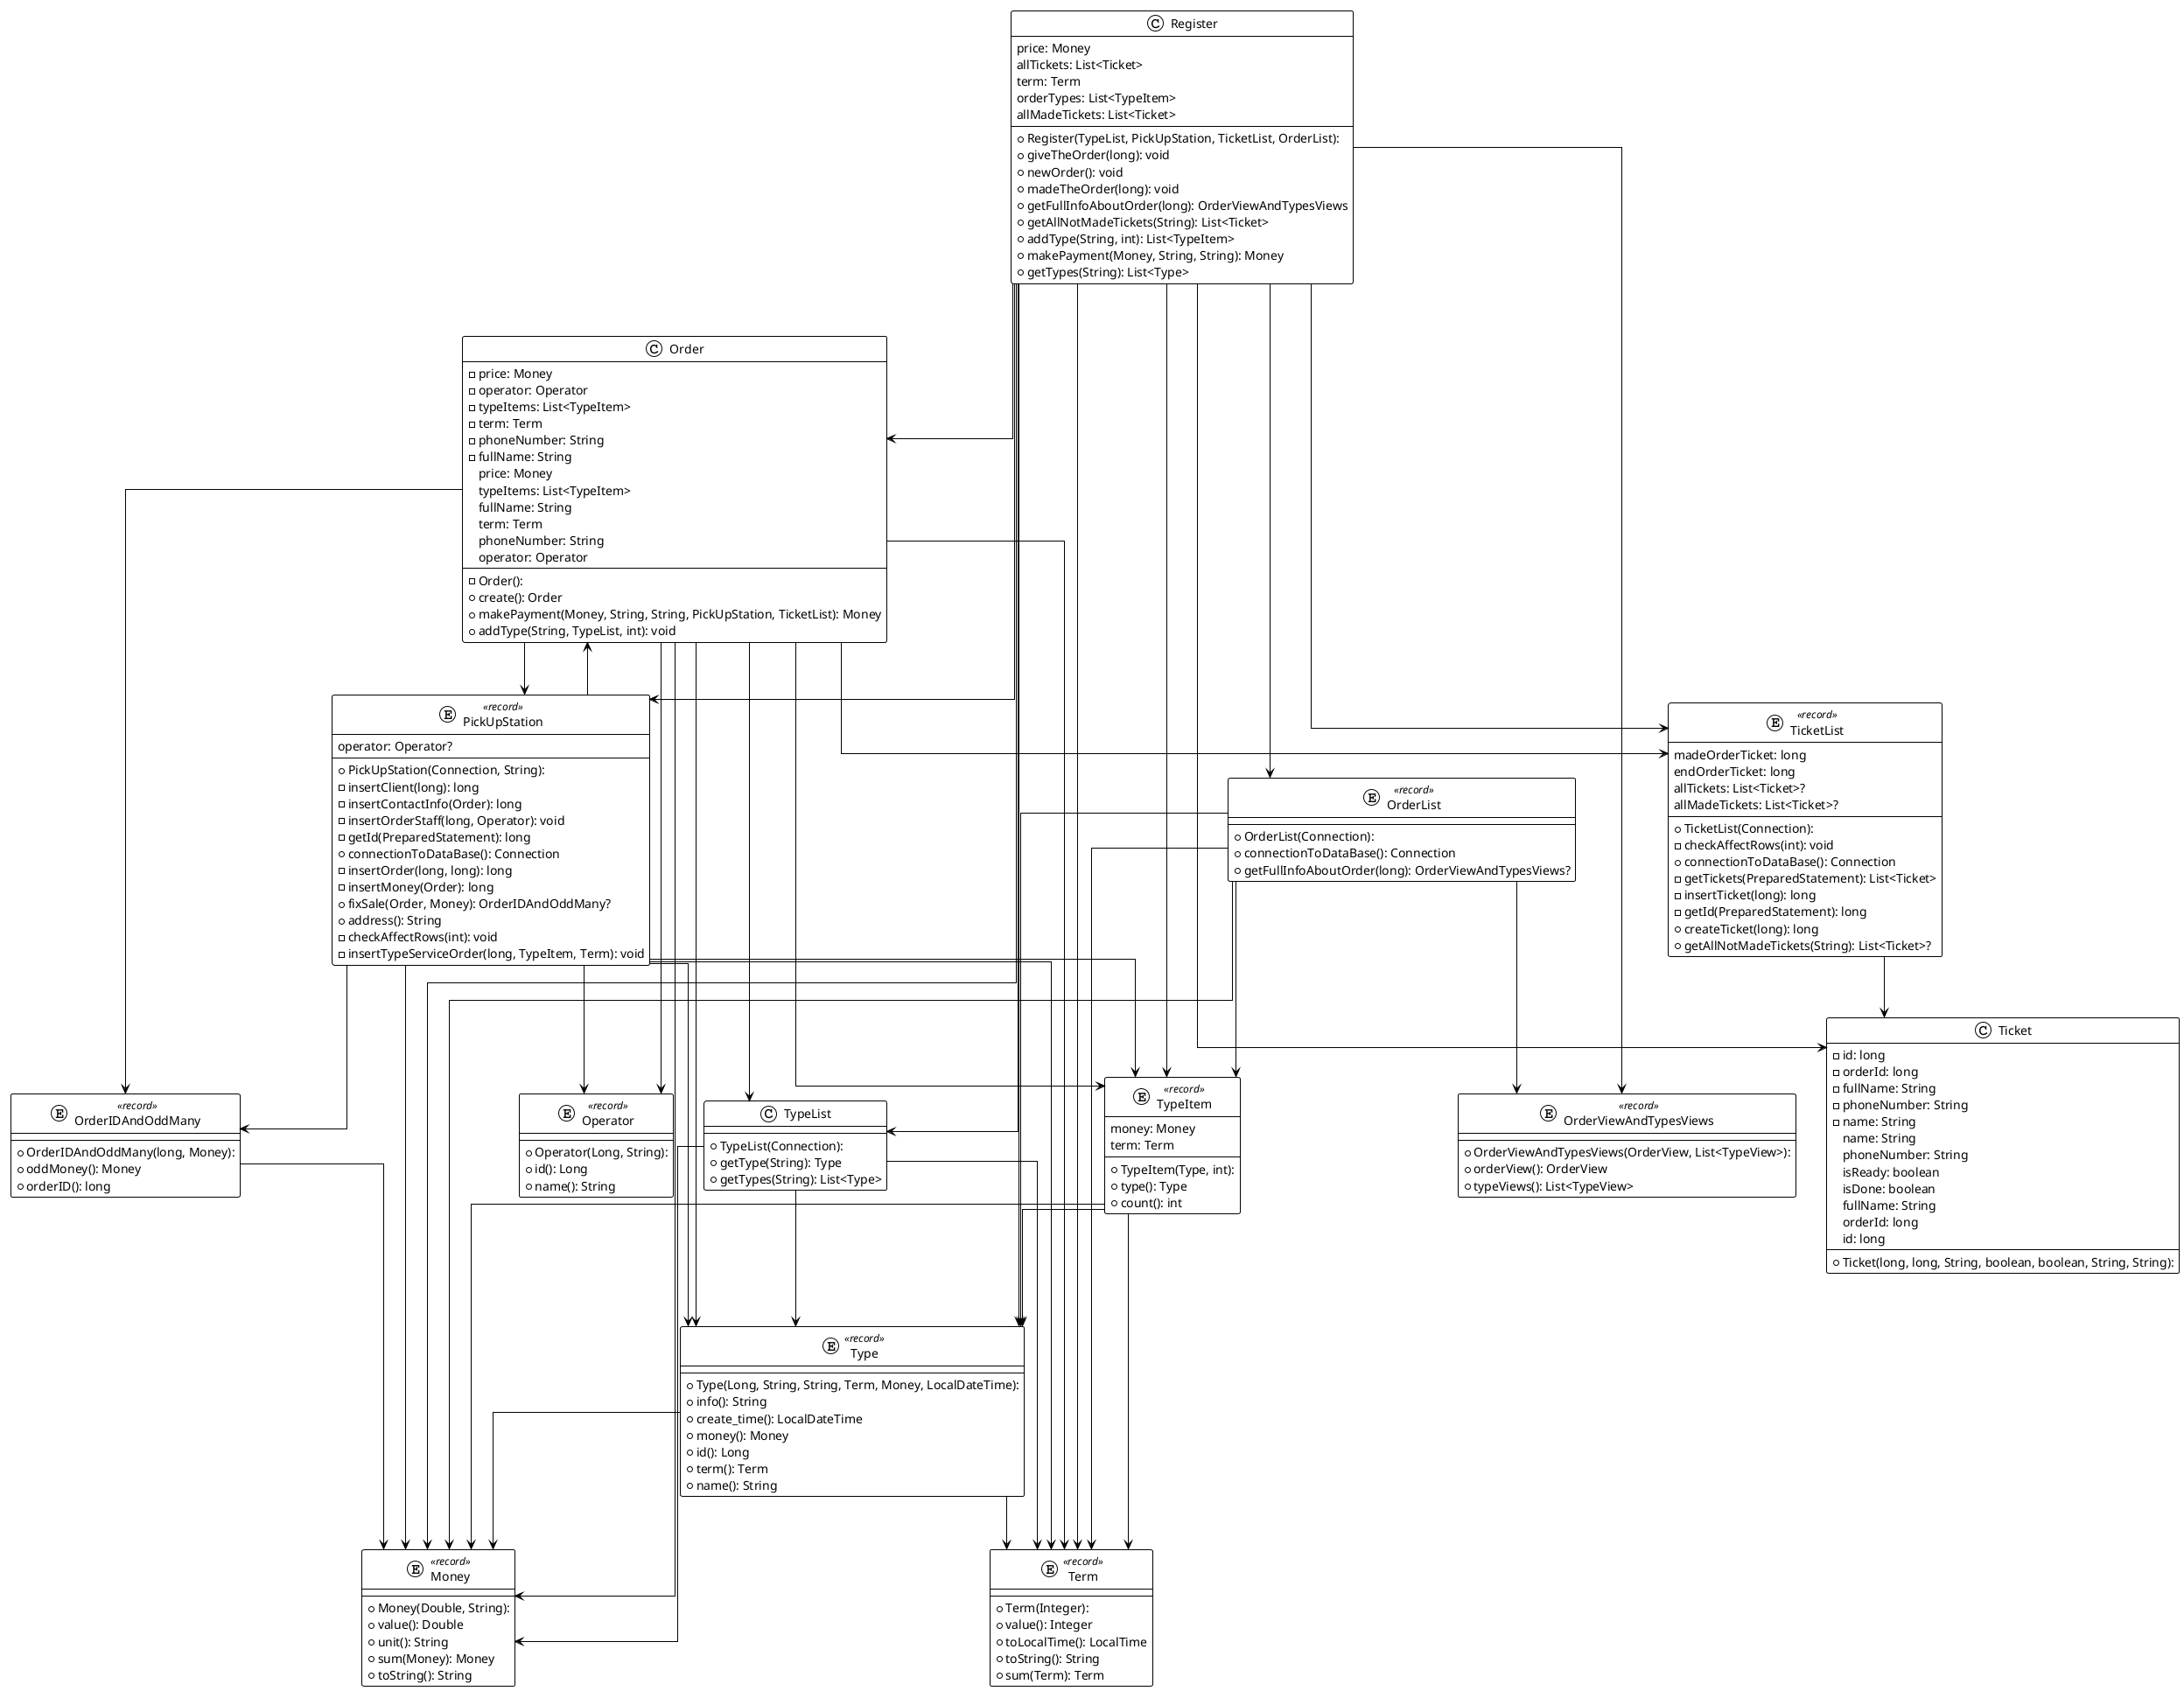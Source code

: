 @startuml

!theme plain
top to bottom direction
skinparam linetype ortho

entity Money << record >> {
  + Money(Double, String): 
  + value(): Double
  + unit(): String
  + sum(Money): Money
  + toString(): String
}
entity Operator << record >> {
  + Operator(Long, String): 
  + id(): Long
  + name(): String
}
class Order {
  - Order(): 
  - price: Money
  - operator: Operator
  - typeItems: List<TypeItem>
  - term: Term
  - phoneNumber: String
  - fullName: String
  + create(): Order
  + makePayment(Money, String, String, PickUpStation, TicketList): Money
  + addType(String, TypeList, int): void
   price: Money
   typeItems: List<TypeItem>
   fullName: String
   term: Term
   phoneNumber: String
   operator: Operator
}
entity OrderIDAndOddMany << record >> {
  + OrderIDAndOddMany(long, Money): 
  + oddMoney(): Money
  + orderID(): long
}
entity OrderList << record >> {
  + OrderList(Connection): 
  + connectionToDataBase(): Connection
  + getFullInfoAboutOrder(long): OrderViewAndTypesViews?
}
entity OrderViewAndTypesViews << record >> {
  + OrderViewAndTypesViews(OrderView, List<TypeView>): 
  + orderView(): OrderView
  + typeViews(): List<TypeView>
}
entity PickUpStation << record >> {
  + PickUpStation(Connection, String): 
  - insertClient(long): long
  - insertContactInfo(Order): long
  - insertOrderStaff(long, Operator): void
  - getId(PreparedStatement): long
  + connectionToDataBase(): Connection
  - insertOrder(long, long): long
  - insertMoney(Order): long
  + fixSale(Order, Money): OrderIDAndOddMany?
  + address(): String
  - checkAffectRows(int): void
  - insertTypeServiceOrder(long, TypeItem, Term): void
   operator: Operator?
}
class Register {
  + Register(TypeList, PickUpStation, TicketList, OrderList): 
  + giveTheOrder(long): void
  + newOrder(): void
  + madeTheOrder(long): void
  + getFullInfoAboutOrder(long): OrderViewAndTypesViews
  + getAllNotMadeTickets(String): List<Ticket>
  + addType(String, int): List<TypeItem>
  + makePayment(Money, String, String): Money
  + getTypes(String): List<Type>
   price: Money
   allTickets: List<Ticket>
   term: Term
   orderTypes: List<TypeItem>
   allMadeTickets: List<Ticket>
}
entity Term << record >> {
  + Term(Integer): 
  + value(): Integer
  + toLocalTime(): LocalTime
  + toString(): String
  + sum(Term): Term
}
class Ticket {
  + Ticket(long, long, String, boolean, boolean, String, String): 
  - id: long
  - orderId: long
  - fullName: String
  - phoneNumber: String
  - name: String
   name: String
   phoneNumber: String
   isReady: boolean
   isDone: boolean
   fullName: String
   orderId: long
   id: long
}
entity TicketList << record >> {
  + TicketList(Connection): 
  - checkAffectRows(int): void
  + connectionToDataBase(): Connection
  - getTickets(PreparedStatement): List<Ticket>
  - insertTicket(long): long
  - getId(PreparedStatement): long
  + createTicket(long): long
  + getAllNotMadeTickets(String): List<Ticket>?
   madeOrderTicket: long
   endOrderTicket: long
   allTickets: List<Ticket>?
   allMadeTickets: List<Ticket>?
}
entity Type << record >> {
  + Type(Long, String, String, Term, Money, LocalDateTime): 
  + info(): String
  + create_time(): LocalDateTime
  + money(): Money
  + id(): Long
  + term(): Term
  + name(): String
}
entity TypeItem << record >> {
  + TypeItem(Type, int): 
  + type(): Type
  + count(): int
   money: Money
   term: Term
}
class TypeList {
  + TypeList(Connection): 
  + getType(String): Type
  + getTypes(String): List<Type>
}

Order                   -->  Money                  
Order                   -->  Operator               
Order                   -->  OrderIDAndOddMany      
Order                   -->  PickUpStation          
Order                   -->  Term                   
Order                   -->  TicketList             
Order                   -->  Type                   
Order                   -->  TypeItem               
Order                   -->  TypeList               
OrderIDAndOddMany       -->  Money                  
OrderList               -->  Money                  
OrderList               -->  OrderViewAndTypesViews 
OrderList               -->  Term                   
OrderList               -->  Type                   
OrderList               -->  TypeItem               
PickUpStation           -->  Money                  
PickUpStation           -->  Operator               
PickUpStation           -->  Order                  
PickUpStation           -->  OrderIDAndOddMany      
PickUpStation           -->  Term                   
PickUpStation           -->  Type                   
PickUpStation           -->  TypeItem               
Register                -->  Money                  
Register                -->  Order                  
Register                -->  OrderList              
Register                -->  OrderViewAndTypesViews 
Register                -->  PickUpStation          
Register                -->  Term                   
Register                -->  Ticket                 
Register                -->  TicketList             
Register                -->  Type                   
Register                -->  TypeItem               
Register                -->  TypeList               
TicketList              -->  Ticket                 
Type                    -->  Money                  
Type                    -->  Term                   
TypeItem                -->  Money                  
TypeItem                -->  Term                   
TypeItem                -->  Type                   
TypeList                -->  Money                  
TypeList                -->  Term                   
TypeList                -->  Type                   
@enduml
